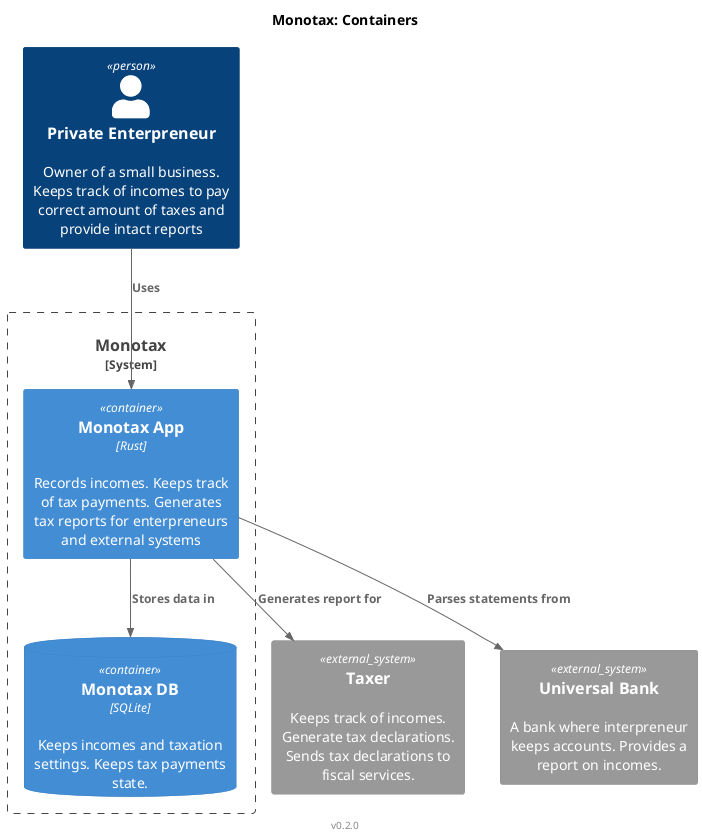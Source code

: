 @startuml containers-0.2.0
title Monotax: Containers
footer v0.2.0
!include <C4/C4_Container>

Person(enterpreneur, "Private Enterpreneur", "Owner of a small business. Keeps track of incomes to pay correct amount of taxes and provide intact reports")

System_Boundary(monotax, "Monotax") {
    Container(monotax_app, "Monotax App", "Rust", "Records incomes. Keeps track of tax payments. Generates tax reports for enterpreneurs and external systems")
    ContainerDb(monotax_db, "Monotax DB", "SQLite", "Keeps incomes and taxation settings. Keeps tax payments state.")
    Rel(monotax_app, monotax_db, "Stores data in")
}

System_Ext(taxer, "Taxer", "Keeps track of incomes. Generate tax declarations. Sends tax declarations to fiscal services.")
System_Ext(universalbank, "Universal Bank", "A bank where interpreneur keeps accounts. Provides a report on incomes.")

Rel(monotax_app, taxer, "Generates report for")
Rel(monotax_app, universalbank, "Parses statements from")

Rel(enterpreneur, monotax_app, "Uses")

@enduml